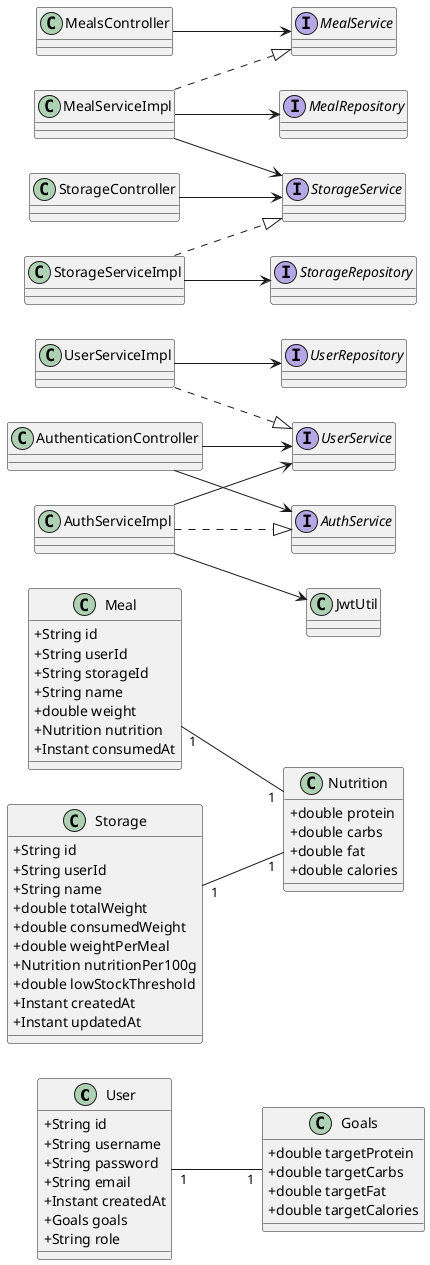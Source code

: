 @startuml
left to right direction
skinparam classAttributeIconSize 0

' Entities
class User {
    +String id
    +String username
    +String password
    +String email
    +Instant createdAt
    +Goals goals
    +String role
}

class Goals {
    +double targetProtein
    +double targetCarbs
    +double targetFat
    +double targetCalories
}

class Meal {
    +String id
    +String userId
    +String storageId
    +String name
    +double weight
    +Nutrition nutrition
    +Instant consumedAt
}

class Nutrition {
    +double protein
    +double carbs
    +double fat
    +double calories
}

class Storage {
    +String id
    +String userId
    +String name
    +double totalWeight
    +double consumedWeight
    +double weightPerMeal
    +Nutrition nutritionPer100g
    +double lowStockThreshold
    +Instant createdAt
    +Instant updatedAt
}

' Repositories
interface UserRepository
interface MealRepository
interface StorageRepository

' Services
interface UserService
class UserServiceImpl
interface MealService
class MealServiceImpl
interface StorageService
class StorageServiceImpl
interface AuthService
class AuthServiceImpl

' Controllers
class AuthenticationController
class MealsController
class StorageController

' Relationships
UserServiceImpl --> UserRepository
MealServiceImpl --> MealRepository
MealServiceImpl --> StorageService
StorageServiceImpl --> StorageRepository
AuthServiceImpl --> UserService
AuthServiceImpl --> JwtUtil
AuthenticationController --> AuthService
AuthenticationController --> UserService
MealsController --> MealService
StorageController --> StorageService

User "1" -- "1" Goals
Meal "1" -- "1" Nutrition
Storage "1" -- "1" Nutrition

UserServiceImpl ..|> UserService
MealServiceImpl ..|> MealService
StorageServiceImpl ..|> StorageService
AuthServiceImpl ..|> AuthService
@enduml
